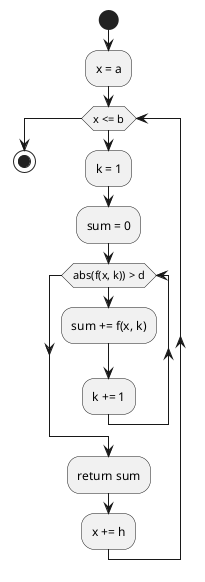 @startuml task_2_28
start
:x = a;
while (x <= b)
  :k = 1;
  :sum = 0;
  while (abs(f(x, k)) > d)
    :sum += f(x, k);
    :k += 1;
  endwhile
  :return sum;

  :x += h;
endwhile
stop
@enduml
